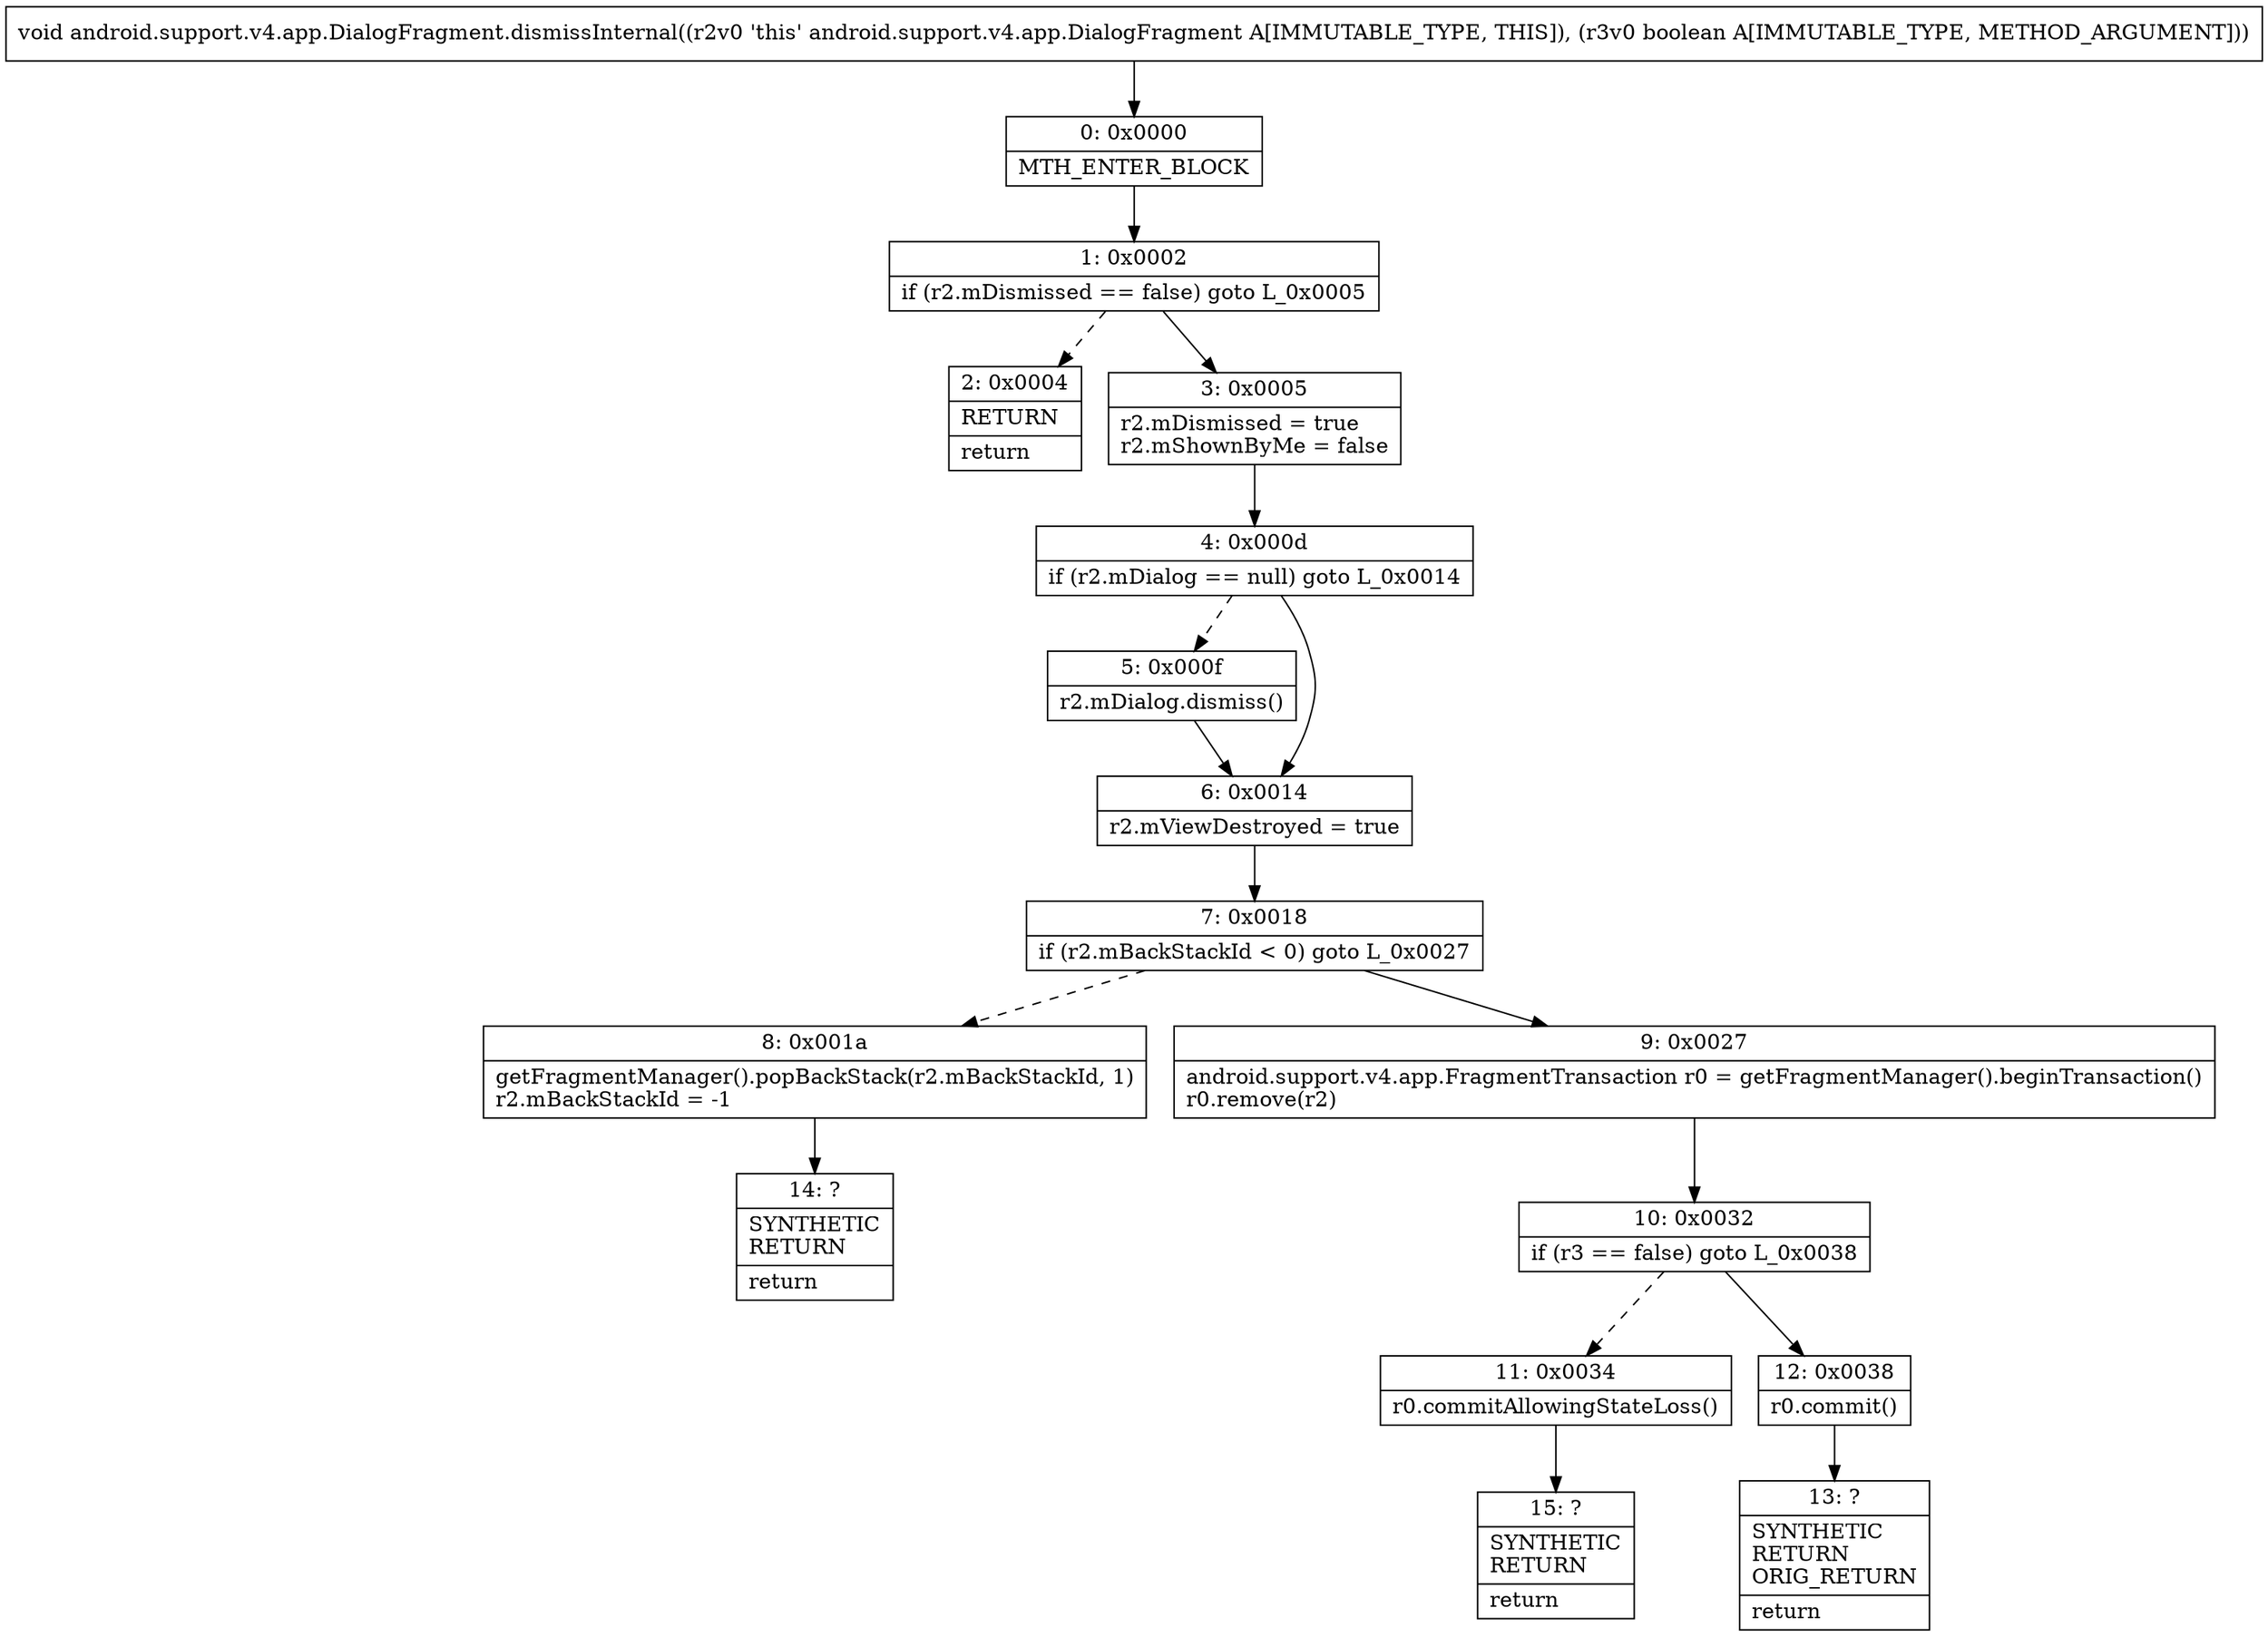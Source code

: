 digraph "CFG forandroid.support.v4.app.DialogFragment.dismissInternal(Z)V" {
Node_0 [shape=record,label="{0\:\ 0x0000|MTH_ENTER_BLOCK\l}"];
Node_1 [shape=record,label="{1\:\ 0x0002|if (r2.mDismissed == false) goto L_0x0005\l}"];
Node_2 [shape=record,label="{2\:\ 0x0004|RETURN\l|return\l}"];
Node_3 [shape=record,label="{3\:\ 0x0005|r2.mDismissed = true\lr2.mShownByMe = false\l}"];
Node_4 [shape=record,label="{4\:\ 0x000d|if (r2.mDialog == null) goto L_0x0014\l}"];
Node_5 [shape=record,label="{5\:\ 0x000f|r2.mDialog.dismiss()\l}"];
Node_6 [shape=record,label="{6\:\ 0x0014|r2.mViewDestroyed = true\l}"];
Node_7 [shape=record,label="{7\:\ 0x0018|if (r2.mBackStackId \< 0) goto L_0x0027\l}"];
Node_8 [shape=record,label="{8\:\ 0x001a|getFragmentManager().popBackStack(r2.mBackStackId, 1)\lr2.mBackStackId = \-1\l}"];
Node_9 [shape=record,label="{9\:\ 0x0027|android.support.v4.app.FragmentTransaction r0 = getFragmentManager().beginTransaction()\lr0.remove(r2)\l}"];
Node_10 [shape=record,label="{10\:\ 0x0032|if (r3 == false) goto L_0x0038\l}"];
Node_11 [shape=record,label="{11\:\ 0x0034|r0.commitAllowingStateLoss()\l}"];
Node_12 [shape=record,label="{12\:\ 0x0038|r0.commit()\l}"];
Node_13 [shape=record,label="{13\:\ ?|SYNTHETIC\lRETURN\lORIG_RETURN\l|return\l}"];
Node_14 [shape=record,label="{14\:\ ?|SYNTHETIC\lRETURN\l|return\l}"];
Node_15 [shape=record,label="{15\:\ ?|SYNTHETIC\lRETURN\l|return\l}"];
MethodNode[shape=record,label="{void android.support.v4.app.DialogFragment.dismissInternal((r2v0 'this' android.support.v4.app.DialogFragment A[IMMUTABLE_TYPE, THIS]), (r3v0 boolean A[IMMUTABLE_TYPE, METHOD_ARGUMENT])) }"];
MethodNode -> Node_0;
Node_0 -> Node_1;
Node_1 -> Node_2[style=dashed];
Node_1 -> Node_3;
Node_3 -> Node_4;
Node_4 -> Node_5[style=dashed];
Node_4 -> Node_6;
Node_5 -> Node_6;
Node_6 -> Node_7;
Node_7 -> Node_8[style=dashed];
Node_7 -> Node_9;
Node_8 -> Node_14;
Node_9 -> Node_10;
Node_10 -> Node_11[style=dashed];
Node_10 -> Node_12;
Node_11 -> Node_15;
Node_12 -> Node_13;
}

